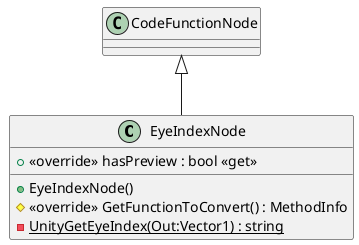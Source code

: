 @startuml
class EyeIndexNode {
    + <<override>> hasPreview : bool <<get>>
    + EyeIndexNode()
    # <<override>> GetFunctionToConvert() : MethodInfo
    {static} - UnityGetEyeIndex(Out:Vector1) : string
}
CodeFunctionNode <|-- EyeIndexNode
@enduml
